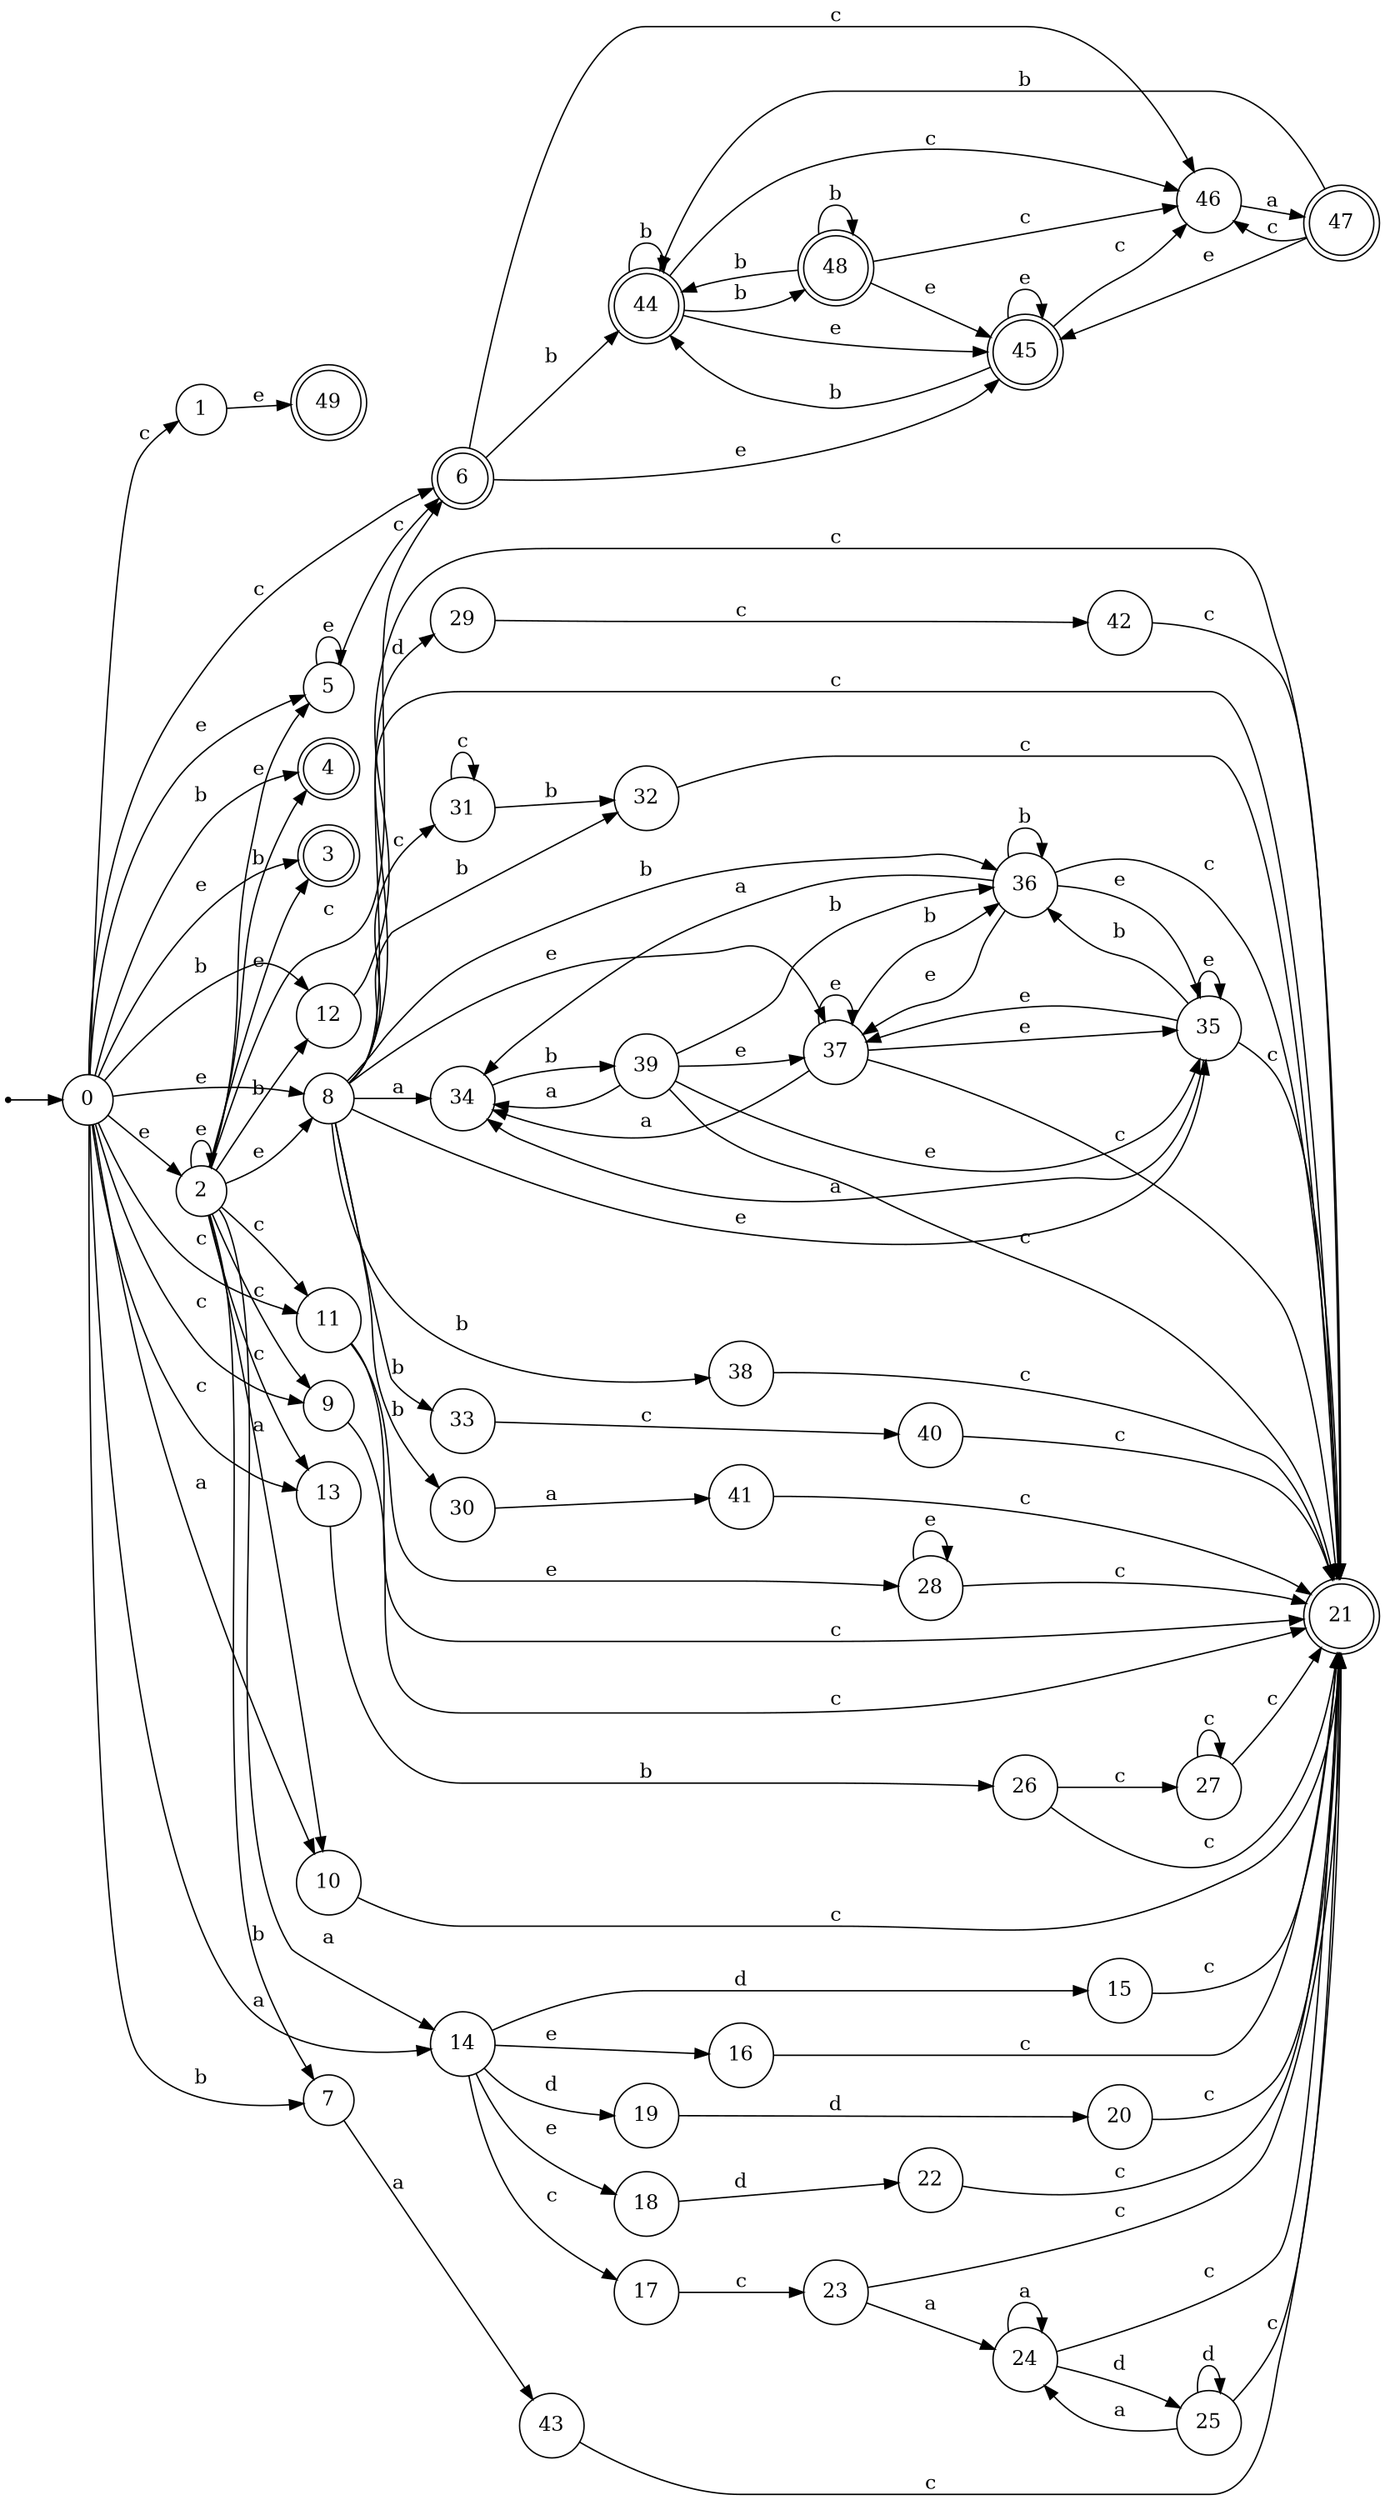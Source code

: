 digraph finite_state_machine {
rankdir=LR;
size="20,20";
node [shape = point]; "dummy0"
node [shape = circle]; "0";
"dummy0" -> "0";
node [shape = circle]; "1";
node [shape = circle]; "2";
node [shape = doublecircle]; "3";node [shape = doublecircle]; "4";node [shape = circle]; "5";
node [shape = doublecircle]; "6";node [shape = circle]; "7";
node [shape = circle]; "8";
node [shape = circle]; "9";
node [shape = circle]; "10";
node [shape = circle]; "11";
node [shape = circle]; "12";
node [shape = circle]; "13";
node [shape = circle]; "14";
node [shape = circle]; "15";
node [shape = circle]; "16";
node [shape = circle]; "17";
node [shape = circle]; "18";
node [shape = circle]; "19";
node [shape = circle]; "20";
node [shape = doublecircle]; "21";node [shape = circle]; "22";
node [shape = circle]; "23";
node [shape = circle]; "24";
node [shape = circle]; "25";
node [shape = circle]; "26";
node [shape = circle]; "27";
node [shape = circle]; "28";
node [shape = circle]; "29";
node [shape = circle]; "30";
node [shape = circle]; "31";
node [shape = circle]; "32";
node [shape = circle]; "33";
node [shape = circle]; "34";
node [shape = circle]; "35";
node [shape = circle]; "36";
node [shape = circle]; "37";
node [shape = circle]; "38";
node [shape = circle]; "39";
node [shape = circle]; "40";
node [shape = circle]; "41";
node [shape = circle]; "42";
node [shape = circle]; "43";
node [shape = doublecircle]; "44";node [shape = doublecircle]; "45";node [shape = circle]; "46";
node [shape = doublecircle]; "47";node [shape = doublecircle]; "48";node [shape = doublecircle]; "49";"0" -> "1" [label = "c"];
 "0" -> "6" [label = "c"];
 "0" -> "9" [label = "c"];
 "0" -> "11" [label = "c"];
 "0" -> "13" [label = "c"];
 "0" -> "8" [label = "e"];
 "0" -> "2" [label = "e"];
 "0" -> "3" [label = "e"];
 "0" -> "5" [label = "e"];
 "0" -> "4" [label = "b"];
 "0" -> "12" [label = "b"];
 "0" -> "7" [label = "b"];
 "0" -> "10" [label = "a"];
 "0" -> "14" [label = "a"];
 "14" -> "19" [label = "d"];
 "14" -> "15" [label = "d"];
 "14" -> "16" [label = "e"];
 "14" -> "18" [label = "e"];
 "14" -> "17" [label = "c"];
 "19" -> "20" [label = "d"];
 "20" -> "21" [label = "c"];
 "18" -> "22" [label = "d"];
 "22" -> "21" [label = "c"];
 "17" -> "23" [label = "c"];
 "23" -> "24" [label = "a"];
 "23" -> "21" [label = "c"];
 "24" -> "24" [label = "a"];
 "24" -> "25" [label = "d"];
 "24" -> "21" [label = "c"];
 "25" -> "25" [label = "d"];
 "25" -> "24" [label = "a"];
 "25" -> "21" [label = "c"];
 "16" -> "21" [label = "c"];
 "15" -> "21" [label = "c"];
 "13" -> "26" [label = "b"];
 "26" -> "27" [label = "c"];
 "26" -> "21" [label = "c"];
 "27" -> "27" [label = "c"];
 "27" -> "21" [label = "c"];
 "12" -> "21" [label = "c"];
 "11" -> "28" [label = "e"];
 "11" -> "21" [label = "c"];
 "28" -> "28" [label = "e"];
 "28" -> "21" [label = "c"];
 "10" -> "21" [label = "c"];
 "9" -> "21" [label = "c"];
 "8" -> "29" [label = "d"];
 "8" -> "32" [label = "b"];
 "8" -> "33" [label = "b"];
 "8" -> "36" [label = "b"];
 "8" -> "38" [label = "b"];
 "8" -> "30" [label = "b"];
 "8" -> "21" [label = "c"];
 "8" -> "31" [label = "c"];
 "8" -> "34" [label = "a"];
 "8" -> "35" [label = "e"];
 "8" -> "37" [label = "e"];
 "38" -> "21" [label = "c"];
 "37" -> "35" [label = "e"];
 "37" -> "37" [label = "e"];
 "37" -> "34" [label = "a"];
 "37" -> "36" [label = "b"];
 "37" -> "21" [label = "c"];
 "36" -> "36" [label = "b"];
 "36" -> "35" [label = "e"];
 "36" -> "37" [label = "e"];
 "36" -> "34" [label = "a"];
 "36" -> "21" [label = "c"];
 "35" -> "35" [label = "e"];
 "35" -> "37" [label = "e"];
 "35" -> "36" [label = "b"];
 "35" -> "34" [label = "a"];
 "35" -> "21" [label = "c"];
 "34" -> "39" [label = "b"];
 "39" -> "34" [label = "a"];
 "39" -> "35" [label = "e"];
 "39" -> "37" [label = "e"];
 "39" -> "36" [label = "b"];
 "39" -> "21" [label = "c"];
 "33" -> "40" [label = "c"];
 "40" -> "21" [label = "c"];
 "32" -> "21" [label = "c"];
 "31" -> "31" [label = "c"];
 "31" -> "32" [label = "b"];
 "30" -> "41" [label = "a"];
 "41" -> "21" [label = "c"];
 "29" -> "42" [label = "c"];
 "42" -> "21" [label = "c"];
 "7" -> "43" [label = "a"];
 "43" -> "21" [label = "c"];
 "6" -> "44" [label = "b"];
 "6" -> "45" [label = "e"];
 "6" -> "46" [label = "c"];
 "46" -> "47" [label = "a"];
 "47" -> "46" [label = "c"];
 "47" -> "44" [label = "b"];
 "47" -> "45" [label = "e"];
 "45" -> "45" [label = "e"];
 "45" -> "44" [label = "b"];
 "45" -> "46" [label = "c"];
 "44" -> "48" [label = "b"];
 "44" -> "44" [label = "b"];
 "44" -> "45" [label = "e"];
 "44" -> "46" [label = "c"];
 "48" -> "48" [label = "b"];
 "48" -> "44" [label = "b"];
 "48" -> "45" [label = "e"];
 "48" -> "46" [label = "c"];
 "5" -> "5" [label = "e"];
 "5" -> "6" [label = "c"];
 "2" -> "8" [label = "e"];
 "2" -> "2" [label = "e"];
 "2" -> "3" [label = "e"];
 "2" -> "5" [label = "e"];
 "2" -> "4" [label = "b"];
 "2" -> "12" [label = "b"];
 "2" -> "7" [label = "b"];
 "2" -> "9" [label = "c"];
 "2" -> "11" [label = "c"];
 "2" -> "13" [label = "c"];
 "2" -> "6" [label = "c"];
 "2" -> "10" [label = "a"];
 "2" -> "14" [label = "a"];
 "1" -> "49" [label = "e"];
 }
